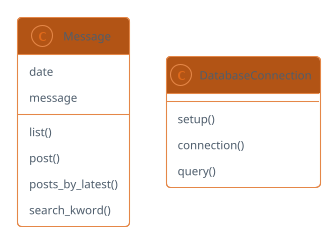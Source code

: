 @startuml

!theme superhero-outline

class Message {
	date
	message
	list()
	post()
	posts_by_latest()
	search_kword()
}

class DatabaseConnection {
	setup()
	connection()
	query()
}

@enduml
